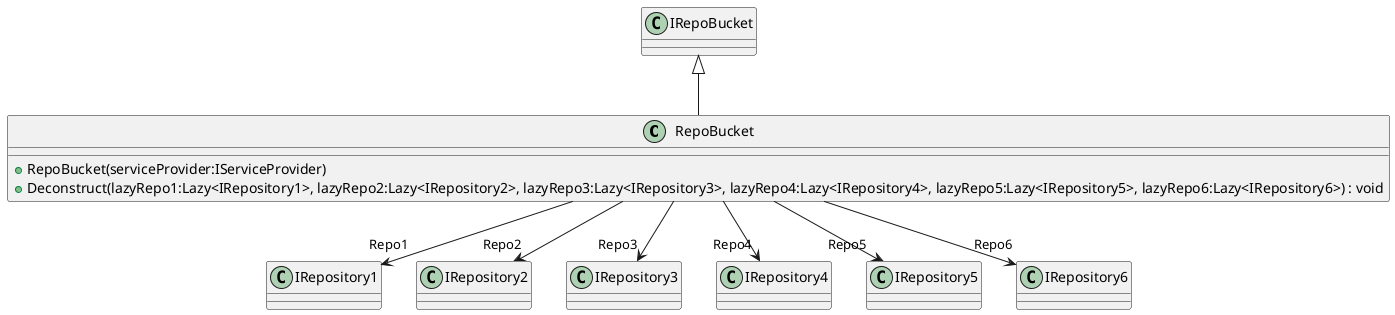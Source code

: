 @startuml
class RepoBucket {
    + RepoBucket(serviceProvider:IServiceProvider)
    + Deconstruct(lazyRepo1:Lazy<IRepository1>, lazyRepo2:Lazy<IRepository2>, lazyRepo3:Lazy<IRepository3>, lazyRepo4:Lazy<IRepository4>, lazyRepo5:Lazy<IRepository5>, lazyRepo6:Lazy<IRepository6>) : void
}
IRepoBucket <|-- RepoBucket
RepoBucket --> "Repo1" IRepository1
RepoBucket --> "Repo2" IRepository2
RepoBucket --> "Repo3" IRepository3
RepoBucket --> "Repo4" IRepository4
RepoBucket --> "Repo5" IRepository5
RepoBucket --> "Repo6" IRepository6
@enduml
